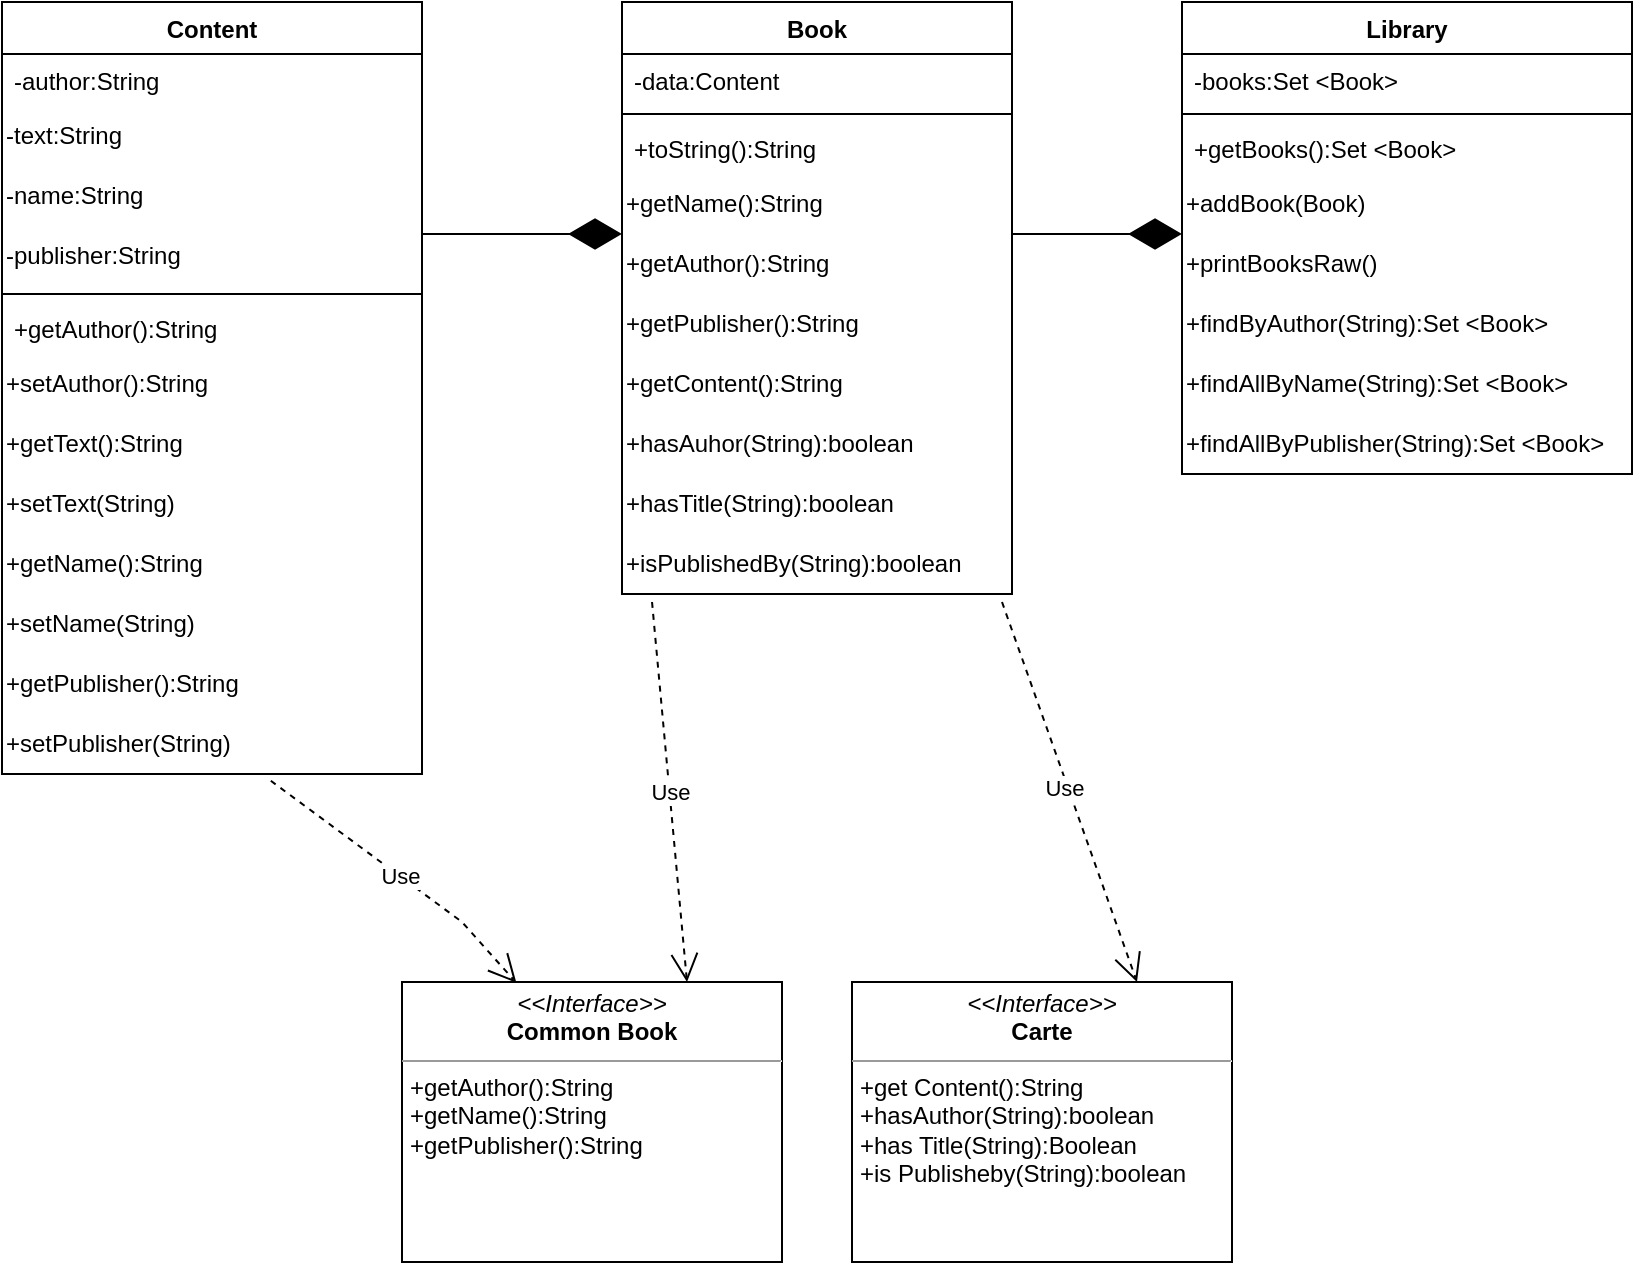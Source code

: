 <mxfile version="21.0.6" type="github">
  <diagram name="Page-1" id="U7JOTrt_o60zgw30fs2q">
    <mxGraphModel dx="1019" dy="1696" grid="1" gridSize="10" guides="1" tooltips="1" connect="1" arrows="1" fold="1" page="1" pageScale="1" pageWidth="850" pageHeight="1100" math="0" shadow="0">
      <root>
        <mxCell id="0" />
        <mxCell id="1" parent="0" />
        <mxCell id="pydMKj-qAAAD9h2Kbcao-6" value="Content" style="swimlane;fontStyle=1;align=center;verticalAlign=top;childLayout=stackLayout;horizontal=1;startSize=26;horizontalStack=0;resizeParent=1;resizeParentMax=0;resizeLast=0;collapsible=1;marginBottom=0;whiteSpace=wrap;html=1;" parent="1" vertex="1">
          <mxGeometry y="-950" width="210" height="386" as="geometry" />
        </mxCell>
        <mxCell id="pydMKj-qAAAD9h2Kbcao-7" value="-author:String&lt;br&gt;" style="text;strokeColor=none;fillColor=none;align=left;verticalAlign=top;spacingLeft=4;spacingRight=4;overflow=hidden;rotatable=0;points=[[0,0.5],[1,0.5]];portConstraint=eastwest;whiteSpace=wrap;html=1;" parent="pydMKj-qAAAD9h2Kbcao-6" vertex="1">
          <mxGeometry y="26" width="210" height="26" as="geometry" />
        </mxCell>
        <mxCell id="pydMKj-qAAAD9h2Kbcao-12" value="-text:String" style="text;html=1;strokeColor=none;fillColor=none;align=left;verticalAlign=middle;whiteSpace=wrap;rounded=0;" parent="pydMKj-qAAAD9h2Kbcao-6" vertex="1">
          <mxGeometry y="52" width="210" height="30" as="geometry" />
        </mxCell>
        <mxCell id="pydMKj-qAAAD9h2Kbcao-13" value="-name:String" style="text;html=1;strokeColor=none;fillColor=none;align=left;verticalAlign=middle;whiteSpace=wrap;rounded=0;" parent="pydMKj-qAAAD9h2Kbcao-6" vertex="1">
          <mxGeometry y="82" width="210" height="30" as="geometry" />
        </mxCell>
        <mxCell id="pydMKj-qAAAD9h2Kbcao-14" value="-publisher:String" style="text;html=1;strokeColor=none;fillColor=none;align=left;verticalAlign=middle;whiteSpace=wrap;rounded=0;" parent="pydMKj-qAAAD9h2Kbcao-6" vertex="1">
          <mxGeometry y="112" width="210" height="30" as="geometry" />
        </mxCell>
        <mxCell id="pydMKj-qAAAD9h2Kbcao-8" value="" style="line;strokeWidth=1;fillColor=none;align=left;verticalAlign=middle;spacingTop=-1;spacingLeft=3;spacingRight=3;rotatable=0;labelPosition=right;points=[];portConstraint=eastwest;strokeColor=inherit;" parent="pydMKj-qAAAD9h2Kbcao-6" vertex="1">
          <mxGeometry y="142" width="210" height="8" as="geometry" />
        </mxCell>
        <mxCell id="pydMKj-qAAAD9h2Kbcao-9" value="+getAuthor():String" style="text;strokeColor=none;fillColor=none;align=left;verticalAlign=top;spacingLeft=4;spacingRight=4;overflow=hidden;rotatable=0;points=[[0,0.5],[1,0.5]];portConstraint=eastwest;whiteSpace=wrap;html=1;" parent="pydMKj-qAAAD9h2Kbcao-6" vertex="1">
          <mxGeometry y="150" width="210" height="26" as="geometry" />
        </mxCell>
        <mxCell id="vgdcYJneYD0E-WRHRb4Y-7" value="+setAuthor():String" style="text;html=1;strokeColor=none;fillColor=none;align=left;verticalAlign=middle;whiteSpace=wrap;rounded=0;" vertex="1" parent="pydMKj-qAAAD9h2Kbcao-6">
          <mxGeometry y="176" width="210" height="30" as="geometry" />
        </mxCell>
        <mxCell id="vgdcYJneYD0E-WRHRb4Y-5" value="+getText():String" style="text;html=1;strokeColor=none;fillColor=none;align=left;verticalAlign=middle;whiteSpace=wrap;rounded=0;" vertex="1" parent="pydMKj-qAAAD9h2Kbcao-6">
          <mxGeometry y="206" width="210" height="30" as="geometry" />
        </mxCell>
        <mxCell id="vgdcYJneYD0E-WRHRb4Y-10" value="+setText(String)" style="text;html=1;strokeColor=none;fillColor=none;align=left;verticalAlign=middle;whiteSpace=wrap;rounded=0;" vertex="1" parent="pydMKj-qAAAD9h2Kbcao-6">
          <mxGeometry y="236" width="210" height="30" as="geometry" />
        </mxCell>
        <mxCell id="vgdcYJneYD0E-WRHRb4Y-4" value="+getName():String" style="text;html=1;strokeColor=none;fillColor=none;align=left;verticalAlign=middle;whiteSpace=wrap;rounded=0;" vertex="1" parent="pydMKj-qAAAD9h2Kbcao-6">
          <mxGeometry y="266" width="210" height="30" as="geometry" />
        </mxCell>
        <mxCell id="vgdcYJneYD0E-WRHRb4Y-11" value="+setName(String)" style="text;html=1;strokeColor=none;fillColor=none;align=left;verticalAlign=middle;whiteSpace=wrap;rounded=0;" vertex="1" parent="pydMKj-qAAAD9h2Kbcao-6">
          <mxGeometry y="296" width="210" height="30" as="geometry" />
        </mxCell>
        <mxCell id="vgdcYJneYD0E-WRHRb4Y-3" value="+getPublisher():String" style="text;html=1;strokeColor=none;fillColor=none;align=left;verticalAlign=middle;whiteSpace=wrap;rounded=0;" vertex="1" parent="pydMKj-qAAAD9h2Kbcao-6">
          <mxGeometry y="326" width="210" height="30" as="geometry" />
        </mxCell>
        <mxCell id="vgdcYJneYD0E-WRHRb4Y-9" value="+setPublisher(String)" style="text;html=1;strokeColor=none;fillColor=none;align=left;verticalAlign=middle;whiteSpace=wrap;rounded=0;" vertex="1" parent="pydMKj-qAAAD9h2Kbcao-6">
          <mxGeometry y="356" width="210" height="30" as="geometry" />
        </mxCell>
        <mxCell id="pydMKj-qAAAD9h2Kbcao-26" value="&lt;p style=&quot;margin:0px;margin-top:4px;text-align:center;&quot;&gt;&lt;i&gt;&amp;lt;&amp;lt;Interface&amp;gt;&amp;gt;&lt;/i&gt;&lt;br&gt;&lt;b&gt;Common Book&lt;/b&gt;&lt;/p&gt;&lt;hr size=&quot;1&quot;&gt;&lt;p style=&quot;margin:0px;margin-left:4px;&quot;&gt;+getAuthor():String&lt;/p&gt;&lt;p style=&quot;margin:0px;margin-left:4px;&quot;&gt;+getName():String&lt;/p&gt;&lt;p style=&quot;margin:0px;margin-left:4px;&quot;&gt;+getPublisher():String&lt;/p&gt;&lt;p style=&quot;margin:0px;margin-left:4px;&quot;&gt;&lt;br&gt;&lt;/p&gt;" style="verticalAlign=top;align=left;overflow=fill;fontSize=12;fontFamily=Helvetica;html=1;whiteSpace=wrap;" parent="1" vertex="1">
          <mxGeometry x="200" y="-460" width="190" height="140" as="geometry" />
        </mxCell>
        <mxCell id="pydMKj-qAAAD9h2Kbcao-31" value="Use" style="endArrow=open;endSize=12;dashed=1;html=1;rounded=0;entryX=0.301;entryY=0.003;entryDx=0;entryDy=0;entryPerimeter=0;exitX=0.64;exitY=1.113;exitDx=0;exitDy=0;exitPerimeter=0;" parent="1" source="vgdcYJneYD0E-WRHRb4Y-9" target="pydMKj-qAAAD9h2Kbcao-26" edge="1">
          <mxGeometry width="160" relative="1" as="geometry">
            <mxPoint x="150" y="390" as="sourcePoint" />
            <mxPoint x="310" y="390" as="targetPoint" />
            <Array as="points">
              <mxPoint x="230" y="-490" />
            </Array>
          </mxGeometry>
        </mxCell>
        <mxCell id="pydMKj-qAAAD9h2Kbcao-32" value="Book" style="swimlane;fontStyle=1;align=center;verticalAlign=top;childLayout=stackLayout;horizontal=1;startSize=26;horizontalStack=0;resizeParent=1;resizeParentMax=0;resizeLast=0;collapsible=1;marginBottom=0;whiteSpace=wrap;html=1;" parent="1" vertex="1">
          <mxGeometry x="310" y="-950" width="195" height="296" as="geometry" />
        </mxCell>
        <mxCell id="pydMKj-qAAAD9h2Kbcao-33" value="-data:Content" style="text;strokeColor=none;fillColor=none;align=left;verticalAlign=top;spacingLeft=4;spacingRight=4;overflow=hidden;rotatable=0;points=[[0,0.5],[1,0.5]];portConstraint=eastwest;whiteSpace=wrap;html=1;" parent="pydMKj-qAAAD9h2Kbcao-32" vertex="1">
          <mxGeometry y="26" width="195" height="26" as="geometry" />
        </mxCell>
        <mxCell id="pydMKj-qAAAD9h2Kbcao-34" value="" style="line;strokeWidth=1;fillColor=none;align=left;verticalAlign=middle;spacingTop=-1;spacingLeft=3;spacingRight=3;rotatable=0;labelPosition=right;points=[];portConstraint=eastwest;strokeColor=inherit;" parent="pydMKj-qAAAD9h2Kbcao-32" vertex="1">
          <mxGeometry y="52" width="195" height="8" as="geometry" />
        </mxCell>
        <mxCell id="pydMKj-qAAAD9h2Kbcao-35" value="+toString():String" style="text;strokeColor=none;fillColor=none;align=left;verticalAlign=top;spacingLeft=4;spacingRight=4;overflow=hidden;rotatable=0;points=[[0,0.5],[1,0.5]];portConstraint=eastwest;whiteSpace=wrap;html=1;" parent="pydMKj-qAAAD9h2Kbcao-32" vertex="1">
          <mxGeometry y="60" width="195" height="26" as="geometry" />
        </mxCell>
        <mxCell id="pydMKj-qAAAD9h2Kbcao-39" value="+getName():String" style="text;html=1;strokeColor=none;fillColor=none;align=left;verticalAlign=middle;whiteSpace=wrap;rounded=0;" parent="pydMKj-qAAAD9h2Kbcao-32" vertex="1">
          <mxGeometry y="86" width="195" height="30" as="geometry" />
        </mxCell>
        <mxCell id="vgdcYJneYD0E-WRHRb4Y-13" value="+getAuthor():String" style="text;html=1;strokeColor=none;fillColor=none;align=left;verticalAlign=middle;whiteSpace=wrap;rounded=0;" vertex="1" parent="pydMKj-qAAAD9h2Kbcao-32">
          <mxGeometry y="116" width="195" height="30" as="geometry" />
        </mxCell>
        <mxCell id="vgdcYJneYD0E-WRHRb4Y-14" value="+getPublisher():String" style="text;html=1;strokeColor=none;fillColor=none;align=left;verticalAlign=middle;whiteSpace=wrap;rounded=0;" vertex="1" parent="pydMKj-qAAAD9h2Kbcao-32">
          <mxGeometry y="146" width="195" height="30" as="geometry" />
        </mxCell>
        <mxCell id="vgdcYJneYD0E-WRHRb4Y-15" value="+getContent():String" style="text;html=1;strokeColor=none;fillColor=none;align=left;verticalAlign=middle;whiteSpace=wrap;rounded=0;" vertex="1" parent="pydMKj-qAAAD9h2Kbcao-32">
          <mxGeometry y="176" width="195" height="30" as="geometry" />
        </mxCell>
        <mxCell id="vgdcYJneYD0E-WRHRb4Y-16" value="+hasAuhor(String):boolean" style="text;html=1;strokeColor=none;fillColor=none;align=left;verticalAlign=middle;whiteSpace=wrap;rounded=0;" vertex="1" parent="pydMKj-qAAAD9h2Kbcao-32">
          <mxGeometry y="206" width="195" height="30" as="geometry" />
        </mxCell>
        <mxCell id="vgdcYJneYD0E-WRHRb4Y-17" value="+hasTitle(String):boolean" style="text;html=1;strokeColor=none;fillColor=none;align=left;verticalAlign=middle;whiteSpace=wrap;rounded=0;" vertex="1" parent="pydMKj-qAAAD9h2Kbcao-32">
          <mxGeometry y="236" width="195" height="30" as="geometry" />
        </mxCell>
        <mxCell id="vgdcYJneYD0E-WRHRb4Y-18" value="+isPublishedBy(String):boolean" style="text;html=1;strokeColor=none;fillColor=none;align=left;verticalAlign=middle;whiteSpace=wrap;rounded=0;" vertex="1" parent="pydMKj-qAAAD9h2Kbcao-32">
          <mxGeometry y="266" width="195" height="30" as="geometry" />
        </mxCell>
        <mxCell id="pydMKj-qAAAD9h2Kbcao-37" value="Use" style="endArrow=open;endSize=12;dashed=1;html=1;rounded=0;exitX=0.077;exitY=1.133;exitDx=0;exitDy=0;entryX=0.75;entryY=0;entryDx=0;entryDy=0;exitPerimeter=0;" parent="1" source="vgdcYJneYD0E-WRHRb4Y-18" target="pydMKj-qAAAD9h2Kbcao-26" edge="1">
          <mxGeometry width="160" relative="1" as="geometry">
            <mxPoint x="370" y="316" as="sourcePoint" />
            <mxPoint x="530" y="316" as="targetPoint" />
          </mxGeometry>
        </mxCell>
        <mxCell id="pydMKj-qAAAD9h2Kbcao-41" value="&lt;p style=&quot;margin:0px;margin-top:4px;text-align:center;&quot;&gt;&lt;i&gt;&amp;lt;&amp;lt;Interface&amp;gt;&amp;gt;&lt;/i&gt;&lt;br&gt;&lt;b&gt;Carte&lt;/b&gt;&lt;/p&gt;&lt;hr size=&quot;1&quot;&gt;&lt;p style=&quot;margin:0px;margin-left:4px;&quot;&gt;+get Content():String&lt;/p&gt;&lt;p style=&quot;margin:0px;margin-left:4px;&quot;&gt;&lt;span style=&quot;background-color: initial;&quot;&gt;+hasAuthor(String):boolean&lt;/span&gt;&lt;br&gt;&lt;/p&gt;&lt;p style=&quot;margin:0px;margin-left:4px;&quot;&gt;+has Title(String):Boolean&lt;/p&gt;&lt;p style=&quot;margin:0px;margin-left:4px;&quot;&gt;+is Publisheby(String):boolean&lt;/p&gt;&lt;p style=&quot;margin:0px;margin-left:4px;&quot;&gt;&lt;br&gt;&lt;/p&gt;" style="verticalAlign=top;align=left;overflow=fill;fontSize=12;fontFamily=Helvetica;html=1;whiteSpace=wrap;" parent="1" vertex="1">
          <mxGeometry x="425" y="-460" width="190" height="140" as="geometry" />
        </mxCell>
        <mxCell id="vgdcYJneYD0E-WRHRb4Y-1" value="Use" style="endArrow=open;endSize=12;dashed=1;html=1;rounded=0;entryX=0.75;entryY=0;entryDx=0;entryDy=0;" edge="1" parent="1" target="pydMKj-qAAAD9h2Kbcao-41">
          <mxGeometry x="-0.032" y="-2" width="160" relative="1" as="geometry">
            <mxPoint x="500" y="-650" as="sourcePoint" />
            <mxPoint x="360" y="400" as="targetPoint" />
            <Array as="points" />
            <mxPoint as="offset" />
          </mxGeometry>
        </mxCell>
        <mxCell id="vgdcYJneYD0E-WRHRb4Y-20" value="" style="endArrow=diamondThin;endFill=1;endSize=24;html=1;rounded=0;entryX=0;entryY=1;entryDx=0;entryDy=0;" edge="1" parent="1" target="pydMKj-qAAAD9h2Kbcao-39">
          <mxGeometry width="160" relative="1" as="geometry">
            <mxPoint x="210" y="-834" as="sourcePoint" />
            <mxPoint x="370" y="-834" as="targetPoint" />
          </mxGeometry>
        </mxCell>
        <mxCell id="vgdcYJneYD0E-WRHRb4Y-21" value="Library" style="swimlane;fontStyle=1;align=center;verticalAlign=top;childLayout=stackLayout;horizontal=1;startSize=26;horizontalStack=0;resizeParent=1;resizeParentMax=0;resizeLast=0;collapsible=1;marginBottom=0;whiteSpace=wrap;html=1;" vertex="1" parent="1">
          <mxGeometry x="590" y="-950" width="225" height="236" as="geometry">
            <mxRectangle x="605" y="-950" width="80" height="30" as="alternateBounds" />
          </mxGeometry>
        </mxCell>
        <mxCell id="vgdcYJneYD0E-WRHRb4Y-22" value="-books:Set &amp;lt;Book&amp;gt;" style="text;strokeColor=none;fillColor=none;align=left;verticalAlign=top;spacingLeft=4;spacingRight=4;overflow=hidden;rotatable=0;points=[[0,0.5],[1,0.5]];portConstraint=eastwest;whiteSpace=wrap;html=1;" vertex="1" parent="vgdcYJneYD0E-WRHRb4Y-21">
          <mxGeometry y="26" width="225" height="26" as="geometry" />
        </mxCell>
        <mxCell id="vgdcYJneYD0E-WRHRb4Y-23" value="" style="line;strokeWidth=1;fillColor=none;align=left;verticalAlign=middle;spacingTop=-1;spacingLeft=3;spacingRight=3;rotatable=0;labelPosition=right;points=[];portConstraint=eastwest;strokeColor=inherit;" vertex="1" parent="vgdcYJneYD0E-WRHRb4Y-21">
          <mxGeometry y="52" width="225" height="8" as="geometry" />
        </mxCell>
        <mxCell id="vgdcYJneYD0E-WRHRb4Y-24" value="+getBooks():Set &amp;lt;Book&amp;gt;" style="text;strokeColor=none;fillColor=none;align=left;verticalAlign=top;spacingLeft=4;spacingRight=4;overflow=hidden;rotatable=0;points=[[0,0.5],[1,0.5]];portConstraint=eastwest;whiteSpace=wrap;html=1;" vertex="1" parent="vgdcYJneYD0E-WRHRb4Y-21">
          <mxGeometry y="60" width="225" height="26" as="geometry" />
        </mxCell>
        <mxCell id="vgdcYJneYD0E-WRHRb4Y-25" value="+addBook(Book)" style="text;html=1;strokeColor=none;fillColor=none;align=left;verticalAlign=middle;whiteSpace=wrap;rounded=0;" vertex="1" parent="vgdcYJneYD0E-WRHRb4Y-21">
          <mxGeometry y="86" width="225" height="30" as="geometry" />
        </mxCell>
        <mxCell id="vgdcYJneYD0E-WRHRb4Y-27" value="+printBooksRaw()" style="text;html=1;strokeColor=none;fillColor=none;align=left;verticalAlign=middle;whiteSpace=wrap;rounded=0;" vertex="1" parent="vgdcYJneYD0E-WRHRb4Y-21">
          <mxGeometry y="116" width="225" height="30" as="geometry" />
        </mxCell>
        <mxCell id="vgdcYJneYD0E-WRHRb4Y-28" value="+findByAuthor(String):Set &amp;lt;Book&amp;gt;" style="text;html=1;strokeColor=none;fillColor=none;align=left;verticalAlign=middle;whiteSpace=wrap;rounded=0;" vertex="1" parent="vgdcYJneYD0E-WRHRb4Y-21">
          <mxGeometry y="146" width="225" height="30" as="geometry" />
        </mxCell>
        <mxCell id="vgdcYJneYD0E-WRHRb4Y-29" value="+findAllByName(String):Set &amp;lt;Book&amp;gt;" style="text;html=1;strokeColor=none;fillColor=none;align=left;verticalAlign=middle;whiteSpace=wrap;rounded=0;" vertex="1" parent="vgdcYJneYD0E-WRHRb4Y-21">
          <mxGeometry y="176" width="225" height="30" as="geometry" />
        </mxCell>
        <mxCell id="vgdcYJneYD0E-WRHRb4Y-31" value="+findAllByPublisher(String):Set &amp;lt;Book&amp;gt;" style="text;html=1;strokeColor=none;fillColor=none;align=left;verticalAlign=middle;whiteSpace=wrap;rounded=0;" vertex="1" parent="vgdcYJneYD0E-WRHRb4Y-21">
          <mxGeometry y="206" width="225" height="30" as="geometry" />
        </mxCell>
        <mxCell id="vgdcYJneYD0E-WRHRb4Y-32" value="" style="endArrow=diamondThin;endFill=1;endSize=24;html=1;rounded=0;entryX=0;entryY=1;entryDx=0;entryDy=0;exitX=1;exitY=1;exitDx=0;exitDy=0;" edge="1" parent="1" source="pydMKj-qAAAD9h2Kbcao-39" target="vgdcYJneYD0E-WRHRb4Y-25">
          <mxGeometry width="160" relative="1" as="geometry">
            <mxPoint x="510" y="-834" as="sourcePoint" />
            <mxPoint x="670" y="-834" as="targetPoint" />
          </mxGeometry>
        </mxCell>
      </root>
    </mxGraphModel>
  </diagram>
</mxfile>
